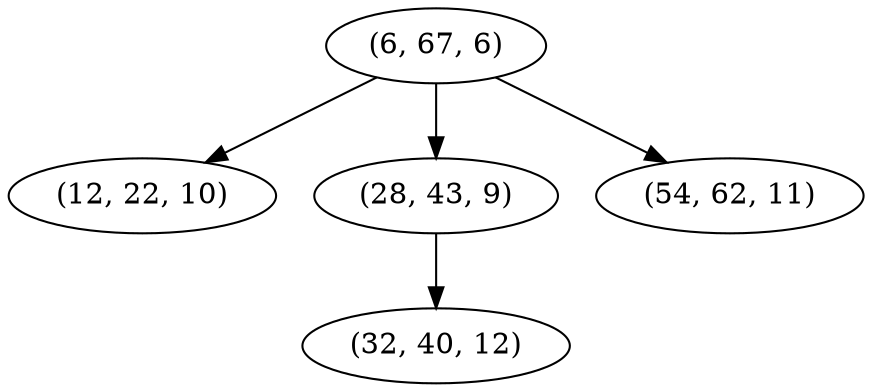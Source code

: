 digraph tree {
    "(6, 67, 6)";
    "(12, 22, 10)";
    "(28, 43, 9)";
    "(32, 40, 12)";
    "(54, 62, 11)";
    "(6, 67, 6)" -> "(12, 22, 10)";
    "(6, 67, 6)" -> "(28, 43, 9)";
    "(6, 67, 6)" -> "(54, 62, 11)";
    "(28, 43, 9)" -> "(32, 40, 12)";
}
